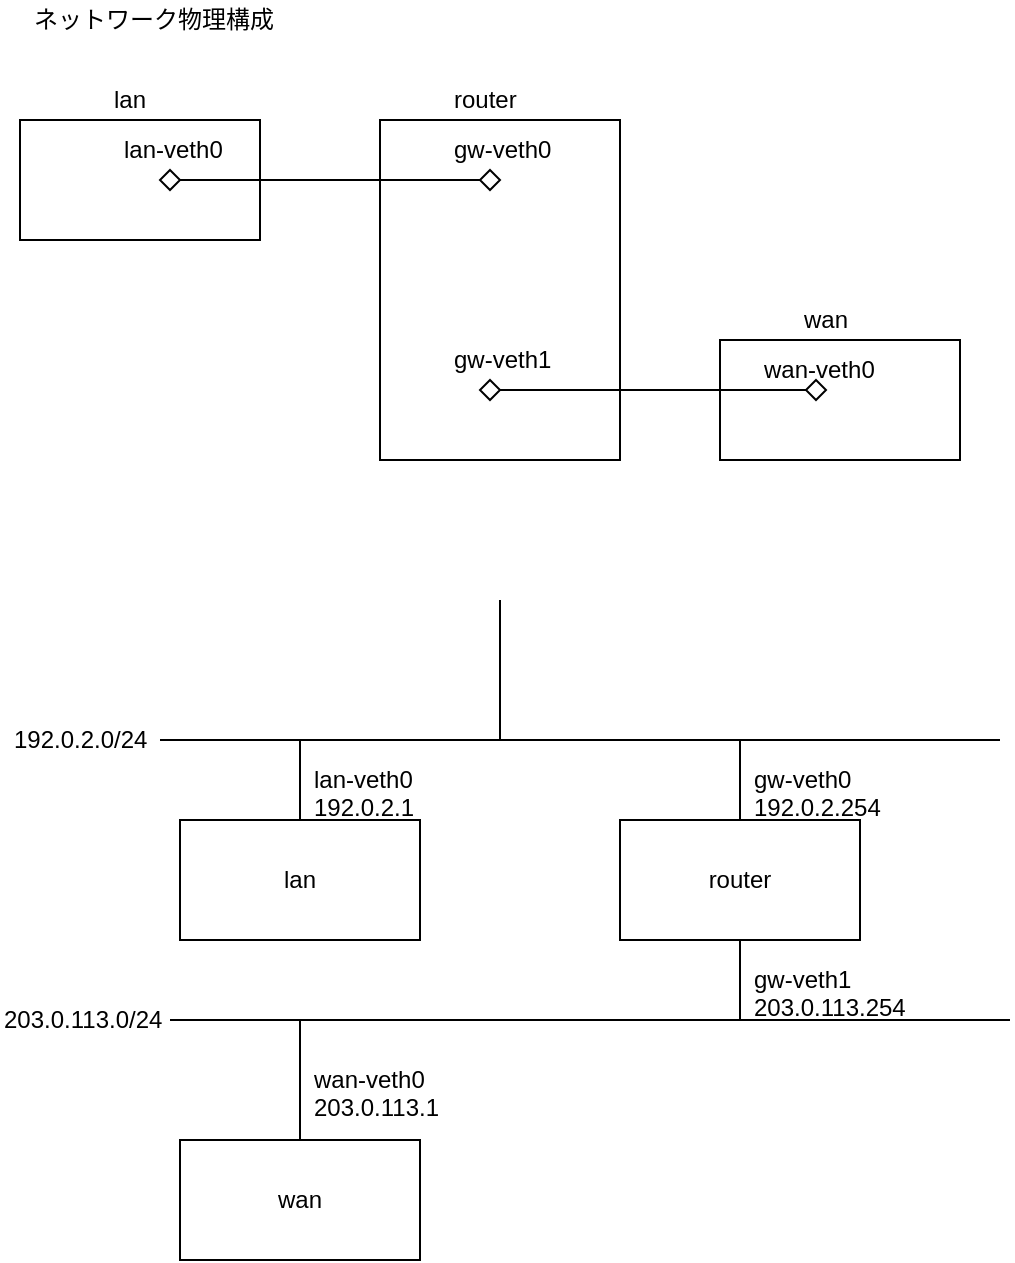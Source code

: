 <mxfile version="12.2.4" pages="1"><diagram id="T6LLYzO3iFldvCXOfd_8" name="Page-1"><mxGraphModel dx="524" dy="1010" grid="1" gridSize="10" guides="1" tooltips="1" connect="1" arrows="1" fold="1" page="1" pageScale="1" pageWidth="827" pageHeight="1169" math="0" shadow="0"><root><mxCell id="0"/><mxCell id="1" parent="0"/><mxCell id="17" value="" style="rounded=0;whiteSpace=wrap;html=1;" parent="1" vertex="1"><mxGeometry x="370" y="290" width="120" height="60" as="geometry"/></mxCell><mxCell id="3" value="" style="rounded=0;whiteSpace=wrap;html=1;" parent="1" vertex="1"><mxGeometry x="20" y="180" width="120" height="60" as="geometry"/></mxCell><mxCell id="4" value="lan" style="text;html=1;resizable=0;points=[];autosize=1;align=left;verticalAlign=top;spacingTop=-4;" parent="1" vertex="1"><mxGeometry x="65" y="160" width="30" height="20" as="geometry"/></mxCell><mxCell id="7" value="" style="rhombus;whiteSpace=wrap;html=1;" parent="1" vertex="1"><mxGeometry x="90" y="205" width="10" height="10" as="geometry"/></mxCell><mxCell id="9" value="lan-veth0" style="text;html=1;resizable=0;points=[];autosize=1;align=left;verticalAlign=top;spacingTop=-4;" parent="1" vertex="1"><mxGeometry x="70" y="185" width="60" height="20" as="geometry"/></mxCell><mxCell id="10" value="" style="rounded=0;whiteSpace=wrap;html=1;" parent="1" vertex="1"><mxGeometry x="200" y="180" width="120" height="170" as="geometry"/></mxCell><mxCell id="11" value="router" style="text;html=1;resizable=0;points=[];autosize=1;align=left;verticalAlign=top;spacingTop=-4;" parent="1" vertex="1"><mxGeometry x="235" y="160" width="50" height="20" as="geometry"/></mxCell><mxCell id="12" value="" style="rhombus;whiteSpace=wrap;html=1;" parent="1" vertex="1"><mxGeometry x="250" y="205" width="10" height="10" as="geometry"/></mxCell><mxCell id="13" style="edgeStyle=orthogonalEdgeStyle;rounded=0;orthogonalLoop=1;jettySize=auto;html=1;exitX=1;exitY=0.5;exitDx=0;exitDy=0;entryX=0;entryY=0.5;entryDx=0;entryDy=0;endArrow=none;endFill=0;" parent="1" source="7" target="12" edge="1"><mxGeometry relative="1" as="geometry"/></mxCell><mxCell id="14" value="gw-veth0" style="text;html=1;resizable=0;points=[];autosize=1;align=left;verticalAlign=top;spacingTop=-4;" parent="1" vertex="1"><mxGeometry x="235" y="185" width="60" height="20" as="geometry"/></mxCell><mxCell id="15" value="" style="rhombus;whiteSpace=wrap;html=1;" parent="1" vertex="1"><mxGeometry x="250" y="310" width="10" height="10" as="geometry"/></mxCell><mxCell id="16" value="gw-veth1" style="text;html=1;resizable=0;points=[];autosize=1;align=left;verticalAlign=top;spacingTop=-4;" parent="1" vertex="1"><mxGeometry x="235" y="290" width="60" height="20" as="geometry"/></mxCell><mxCell id="20" value="wan-veth0" style="text;html=1;resizable=0;points=[];autosize=1;align=left;verticalAlign=top;spacingTop=-4;" parent="1" vertex="1"><mxGeometry x="390" y="295" width="70" height="20" as="geometry"/></mxCell><mxCell id="18" value="wan" style="text;html=1;resizable=0;points=[];autosize=1;align=left;verticalAlign=top;spacingTop=-4;" parent="1" vertex="1"><mxGeometry x="410" y="270" width="40" height="20" as="geometry"/></mxCell><mxCell id="19" value="" style="rhombus;whiteSpace=wrap;html=1;" parent="1" vertex="1"><mxGeometry x="413" y="310" width="10" height="10" as="geometry"/></mxCell><mxCell id="22" style="edgeStyle=orthogonalEdgeStyle;rounded=0;orthogonalLoop=1;jettySize=auto;html=1;exitX=1;exitY=0.5;exitDx=0;exitDy=0;entryX=0;entryY=0.5;entryDx=0;entryDy=0;endArrow=none;endFill=0;" parent="1" source="15" target="19" edge="1"><mxGeometry relative="1" as="geometry"/></mxCell><mxCell id="23" value="ネットワーク物理構成" style="text;html=1;resizable=0;points=[];autosize=1;align=left;verticalAlign=top;spacingTop=-4;" parent="1" vertex="1"><mxGeometry x="25" y="120" width="140" height="20" as="geometry"/></mxCell><mxCell id="24" value="" style="endArrow=none;html=1;" parent="1" edge="1"><mxGeometry width="50" height="50" relative="1" as="geometry"><mxPoint x="90" y="490" as="sourcePoint"/><mxPoint x="510" y="490" as="targetPoint"/></mxGeometry></mxCell><mxCell id="25" value="192.0.2.0/24" style="text;html=1;resizable=0;points=[];autosize=1;align=left;verticalAlign=top;spacingTop=-4;" parent="1" vertex="1"><mxGeometry x="15" y="480" width="80" height="20" as="geometry"/></mxCell><mxCell id="26" value="" style="endArrow=none;html=1;" parent="1" edge="1"><mxGeometry width="50" height="50" relative="1" as="geometry"><mxPoint x="260" y="490" as="sourcePoint"/><mxPoint x="260" y="420" as="targetPoint"/></mxGeometry></mxCell><mxCell id="29" style="edgeStyle=orthogonalEdgeStyle;rounded=0;orthogonalLoop=1;jettySize=auto;html=1;exitX=0.5;exitY=0;exitDx=0;exitDy=0;endArrow=none;endFill=0;" parent="1" source="27" edge="1"><mxGeometry relative="1" as="geometry"><mxPoint x="160" y="490" as="targetPoint"/></mxGeometry></mxCell><mxCell id="27" value="lan" style="rounded=0;whiteSpace=wrap;html=1;" parent="1" vertex="1"><mxGeometry x="100" y="530" width="120" height="60" as="geometry"/></mxCell><mxCell id="31" style="edgeStyle=orthogonalEdgeStyle;rounded=0;orthogonalLoop=1;jettySize=auto;html=1;exitX=0.5;exitY=0;exitDx=0;exitDy=0;endArrow=none;endFill=0;" parent="1" source="28" edge="1"><mxGeometry relative="1" as="geometry"><mxPoint x="380" y="490" as="targetPoint"/></mxGeometry></mxCell><mxCell id="37" style="edgeStyle=orthogonalEdgeStyle;rounded=0;orthogonalLoop=1;jettySize=auto;html=1;exitX=0.5;exitY=1;exitDx=0;exitDy=0;endArrow=none;endFill=0;" parent="1" source="28" edge="1"><mxGeometry relative="1" as="geometry"><mxPoint x="380" y="630" as="targetPoint"/></mxGeometry></mxCell><mxCell id="28" value="router" style="rounded=0;whiteSpace=wrap;html=1;" parent="1" vertex="1"><mxGeometry x="320" y="530" width="120" height="60" as="geometry"/></mxCell><mxCell id="30" value="lan-veth0&lt;br&gt;192.0.2.1" style="text;html=1;resizable=0;points=[];autosize=1;align=left;verticalAlign=top;spacingTop=-4;" parent="1" vertex="1"><mxGeometry x="165" y="500" width="70" height="30" as="geometry"/></mxCell><mxCell id="32" value="gw-veth0&lt;br&gt;192.0.2.254" style="text;html=1;resizable=0;points=[];autosize=1;align=left;verticalAlign=top;spacingTop=-4;" parent="1" vertex="1"><mxGeometry x="385" y="500" width="80" height="30" as="geometry"/></mxCell><mxCell id="35" value="" style="endArrow=none;html=1;" parent="1" edge="1"><mxGeometry width="50" height="50" relative="1" as="geometry"><mxPoint x="95" y="630" as="sourcePoint"/><mxPoint x="515" y="630" as="targetPoint"/></mxGeometry></mxCell><mxCell id="36" value="203.0.113.0/24" style="text;html=1;resizable=0;points=[];autosize=1;align=left;verticalAlign=top;spacingTop=-4;" parent="1" vertex="1"><mxGeometry x="10" y="620" width="90" height="20" as="geometry"/></mxCell><mxCell id="38" value="gw-veth1&lt;br&gt;203.0.113.254" style="text;html=1;resizable=0;points=[];autosize=1;align=left;verticalAlign=top;spacingTop=-4;" parent="1" vertex="1"><mxGeometry x="385" y="600" width="90" height="30" as="geometry"/></mxCell><mxCell id="39" value="" style="endArrow=none;html=1;" parent="1" edge="1"><mxGeometry width="50" height="50" relative="1" as="geometry"><mxPoint x="160" y="690" as="sourcePoint"/><mxPoint x="160" y="630" as="targetPoint"/></mxGeometry></mxCell><mxCell id="40" value="wan" style="rounded=0;whiteSpace=wrap;html=1;" parent="1" vertex="1"><mxGeometry x="100" y="690" width="120" height="60" as="geometry"/></mxCell><mxCell id="42" value="wan-veth0&lt;br&gt;203.0.113.1" style="text;html=1;resizable=0;points=[];autosize=1;align=left;verticalAlign=top;spacingTop=-4;" parent="1" vertex="1"><mxGeometry x="165" y="650" width="80" height="30" as="geometry"/></mxCell></root></mxGraphModel></diagram></mxfile>